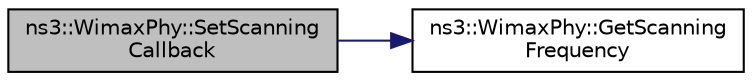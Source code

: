 digraph "ns3::WimaxPhy::SetScanningCallback"
{
 // LATEX_PDF_SIZE
  edge [fontname="Helvetica",fontsize="10",labelfontname="Helvetica",labelfontsize="10"];
  node [fontname="Helvetica",fontsize="10",shape=record];
  rankdir="LR";
  Node1 [label="ns3::WimaxPhy::SetScanning\lCallback",height=0.2,width=0.4,color="black", fillcolor="grey75", style="filled", fontcolor="black",tooltip="calls the scanning call back function"];
  Node1 -> Node2 [color="midnightblue",fontsize="10",style="solid",fontname="Helvetica"];
  Node2 [label="ns3::WimaxPhy::GetScanning\lFrequency",height=0.2,width=0.4,color="black", fillcolor="white", style="filled",URL="$classns3_1_1_wimax_phy.html#aaf8e57bef397e75f251d5024a5a6db4b",tooltip="Get the scanning frequency."];
}
